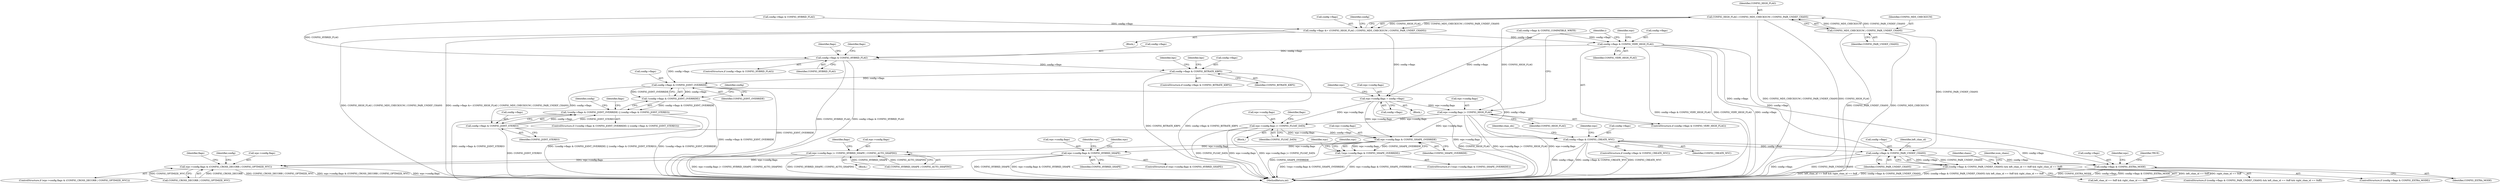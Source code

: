 digraph "0_WavPack_070ef6f138956d9ea9612e69586152339dbefe51@API" {
"1000247" [label="(Call,CONFIG_HIGH_FLAG | CONFIG_MD5_CHECKSUM | CONFIG_PAIR_UNDEF_CHANS)"];
"1000249" [label="(Call,CONFIG_MD5_CHECKSUM | CONFIG_PAIR_UNDEF_CHANS)"];
"1000243" [label="(Call,config->flags &= (CONFIG_HIGH_FLAG | CONFIG_MD5_CHECKSUM | CONFIG_PAIR_UNDEF_CHANS))"];
"1000328" [label="(Call,wpc->config.flags = config->flags)"];
"1000352" [label="(Call,wpc->config.flags |= CONFIG_HIGH_FLAG)"];
"1000404" [label="(Call,wpc->config.flags |= CONFIG_FLOAT_DATA)"];
"1000444" [label="(Call,wpc->config.flags & CONFIG_SHAPE_OVERRIDE)"];
"1000443" [label="(Call,!(wpc->config.flags & CONFIG_SHAPE_OVERRIDE))"];
"1000452" [label="(Call,wpc->config.flags |= CONFIG_HYBRID_SHAPE | CONFIG_AUTO_SHAPING)"];
"1000491" [label="(Call,wpc->config.flags & (CONFIG_CROSS_DECORR | CONFIG_OPTIMIZE_WVC))"];
"1000468" [label="(Call,wpc->config.flags & CONFIG_HYBRID_SHAPE)"];
"1000347" [label="(Call,config->flags & CONFIG_VERY_HIGH_FLAG)"];
"1000429" [label="(Call,config->flags & CONFIG_HYBRID_FLAG)"];
"1000504" [label="(Call,config->flags & CONFIG_BITRATE_KBPS)"];
"1000561" [label="(Call,config->flags & CONFIG_JOINT_OVERRIDE)"];
"1000560" [label="(Call,!(config->flags & CONFIG_JOINT_OVERRIDE))"];
"1000559" [label="(Call,!(config->flags & CONFIG_JOINT_OVERRIDE) || (config->flags & CONFIG_JOINT_STEREO))"];
"1000566" [label="(Call,config->flags & CONFIG_JOINT_STEREO)"];
"1000575" [label="(Call,config->flags & CONFIG_CREATE_WVC)"];
"1000824" [label="(Call,config->flags & CONFIG_PAIR_UNDEF_CHANS)"];
"1000823" [label="(Call,(config->flags & CONFIG_PAIR_UNDEF_CHANS) && left_chan_id == 0xff && right_chan_id == 0xff)"];
"1000968" [label="(Call,config->flags & CONFIG_EXTRA_MODE)"];
"1000574" [label="(ControlStructure,if (config->flags & CONFIG_CREATE_WVC))"];
"1000430" [label="(Call,config->flags)"];
"1000433" [label="(Identifier,CONFIG_HYBRID_FLAG)"];
"1000445" [label="(Call,wpc->config.flags)"];
"1000168" [label="(Block,)"];
"1000831" [label="(Identifier,left_chan_id)"];
"1000143" [label="(Call,config->flags & CONFIG_COMPATIBLE_WRITE)"];
"1000467" [label="(ControlStructure,if (wpc->config.flags & CONFIG_HYBRID_SHAPE))"];
"1000505" [label="(Call,config->flags)"];
"1000340" [label="(Identifier,wpc)"];
"1000969" [label="(Call,config->flags)"];
"1000404" [label="(Call,wpc->config.flags |= CONFIG_FLOAT_DATA)"];
"1000410" [label="(Identifier,CONFIG_FLOAT_DATA)"];
"1000562" [label="(Call,config->flags)"];
"1000244" [label="(Call,config->flags)"];
"1000230" [label="(Call,config->flags & CONFIG_HYBRID_FLAG)"];
"1000351" [label="(Identifier,CONFIG_VERY_HIGH_FLAG)"];
"1000582" [label="(Identifier,wpc)"];
"1000560" [label="(Call,!(config->flags & CONFIG_JOINT_OVERRIDE))"];
"1000823" [label="(Call,(config->flags & CONFIG_PAIR_UNDEF_CHANS) && left_chan_id == 0xff && right_chan_id == 0xff)"];
"1000829" [label="(Call,left_chan_id == 0xff && right_chan_id == 0xff)"];
"1000334" [label="(Call,config->flags)"];
"1000556" [label="(Identifier,flags)"];
"1000576" [label="(Call,config->flags)"];
"1000837" [label="(Identifier,chans)"];
"1000348" [label="(Call,config->flags)"];
"1000491" [label="(Call,wpc->config.flags & (CONFIG_CROSS_DECORR | CONFIG_OPTIMIZE_WVC))"];
"1000579" [label="(Identifier,CONFIG_CREATE_WVC)"];
"1000976" [label="(Identifier,wpc)"];
"1000566" [label="(Call,config->flags & CONFIG_JOINT_STEREO)"];
"1000506" [label="(Identifier,config)"];
"1000497" [label="(Call,CONFIG_CROSS_DECORR | CONFIG_OPTIMIZE_WVC)"];
"1000106" [label="(Block,)"];
"1000570" [label="(Identifier,CONFIG_JOINT_STEREO)"];
"1000504" [label="(Call,config->flags & CONFIG_BITRATE_KBPS)"];
"1000462" [label="(Identifier,flags)"];
"1000474" [label="(Identifier,CONFIG_HYBRID_SHAPE)"];
"1000468" [label="(Call,wpc->config.flags & CONFIG_HYBRID_SHAPE)"];
"1000247" [label="(Call,CONFIG_HIGH_FLAG | CONFIG_MD5_CHECKSUM | CONFIG_PAIR_UNDEF_CHANS)"];
"1000250" [label="(Identifier,CONFIG_MD5_CHECKSUM)"];
"1000825" [label="(Call,config->flags)"];
"1000394" [label="(Block,)"];
"1000455" [label="(Identifier,wpc)"];
"1000248" [label="(Identifier,CONFIG_HIGH_FLAG)"];
"1000458" [label="(Call,CONFIG_HYBRID_SHAPE | CONFIG_AUTO_SHAPING)"];
"1000452" [label="(Call,wpc->config.flags |= CONFIG_HYBRID_SHAPE | CONFIG_AUTO_SHAPING)"];
"1000450" [label="(Identifier,CONFIG_SHAPE_OVERRIDE)"];
"1000352" [label="(Call,wpc->config.flags |= CONFIG_HIGH_FLAG)"];
"1000353" [label="(Call,wpc->config.flags)"];
"1000346" [label="(ControlStructure,if (config->flags & CONFIG_VERY_HIGH_FLAG))"];
"1000243" [label="(Call,config->flags &= (CONFIG_HIGH_FLAG | CONFIG_MD5_CHECKSUM | CONFIG_PAIR_UNDEF_CHANS))"];
"1000972" [label="(Identifier,CONFIG_EXTRA_MODE)"];
"1000451" [label="(Block,)"];
"1000988" [label="(Identifier,TRUE)"];
"1000453" [label="(Call,wpc->config.flags)"];
"1000822" [label="(ControlStructure,if ((config->flags & CONFIG_PAIR_UNDEF_CHANS) && left_chan_id == 0xff && right_chan_id == 0xff))"];
"1000559" [label="(Call,!(config->flags & CONFIG_JOINT_OVERRIDE) || (config->flags & CONFIG_JOINT_STEREO))"];
"1000412" [label="(Identifier,flags)"];
"1000444" [label="(Call,wpc->config.flags & CONFIG_SHAPE_OVERRIDE)"];
"1000511" [label="(Identifier,bps)"];
"1000543" [label="(Identifier,bps)"];
"1000577" [label="(Identifier,config)"];
"1000347" [label="(Call,config->flags & CONFIG_VERY_HIGH_FLAG)"];
"1000508" [label="(Identifier,CONFIG_BITRATE_KBPS)"];
"1000479" [label="(Identifier,wpc)"];
"1000968" [label="(Call,config->flags & CONFIG_EXTRA_MODE)"];
"1000568" [label="(Identifier,config)"];
"1000503" [label="(ControlStructure,if (config->flags & CONFIG_BITRATE_KBPS))"];
"1000586" [label="(Identifier,chan_ids)"];
"1000429" [label="(Call,config->flags & CONFIG_HYBRID_FLAG)"];
"1000471" [label="(Identifier,wpc)"];
"1000575" [label="(Call,config->flags & CONFIG_CREATE_WVC)"];
"1000254" [label="(Identifier,config)"];
"1000361" [label="(Identifier,i)"];
"1000840" [label="(Identifier,num_chans)"];
"1000249" [label="(Call,CONFIG_MD5_CHECKSUM | CONFIG_PAIR_UNDEF_CHANS)"];
"1000442" [label="(ControlStructure,if (!(wpc->config.flags & CONFIG_SHAPE_OVERRIDE)))"];
"1000572" [label="(Identifier,flags)"];
"1000492" [label="(Call,wpc->config.flags)"];
"1000561" [label="(Call,config->flags & CONFIG_JOINT_OVERRIDE)"];
"1000251" [label="(Identifier,CONFIG_PAIR_UNDEF_CHANS)"];
"1000967" [label="(ControlStructure,if (config->flags & CONFIG_EXTRA_MODE))"];
"1000443" [label="(Call,!(wpc->config.flags & CONFIG_SHAPE_OVERRIDE))"];
"1000358" [label="(Identifier,CONFIG_HIGH_FLAG)"];
"1000329" [label="(Call,wpc->config.flags)"];
"1000405" [label="(Call,wpc->config.flags)"];
"1000436" [label="(Identifier,flags)"];
"1000490" [label="(ControlStructure,if (wpc->config.flags & (CONFIG_CROSS_DECORR | CONFIG_OPTIMIZE_WVC)))"];
"1000989" [label="(MethodReturn,int)"];
"1000565" [label="(Identifier,CONFIG_JOINT_OVERRIDE)"];
"1000828" [label="(Identifier,CONFIG_PAIR_UNDEF_CHANS)"];
"1000328" [label="(Call,wpc->config.flags = config->flags)"];
"1000355" [label="(Identifier,wpc)"];
"1000428" [label="(ControlStructure,if (config->flags & CONFIG_HYBRID_FLAG))"];
"1000469" [label="(Call,wpc->config.flags)"];
"1000558" [label="(ControlStructure,if (!(config->flags & CONFIG_JOINT_OVERRIDE) || (config->flags & CONFIG_JOINT_STEREO)))"];
"1000501" [label="(Identifier,flags)"];
"1000824" [label="(Call,config->flags & CONFIG_PAIR_UNDEF_CHANS)"];
"1000494" [label="(Identifier,wpc)"];
"1000567" [label="(Call,config->flags)"];
"1000247" -> "1000243"  [label="AST: "];
"1000247" -> "1000249"  [label="CFG: "];
"1000248" -> "1000247"  [label="AST: "];
"1000249" -> "1000247"  [label="AST: "];
"1000243" -> "1000247"  [label="CFG: "];
"1000247" -> "1000989"  [label="DDG: CONFIG_HIGH_FLAG"];
"1000247" -> "1000989"  [label="DDG: CONFIG_MD5_CHECKSUM | CONFIG_PAIR_UNDEF_CHANS"];
"1000247" -> "1000243"  [label="DDG: CONFIG_HIGH_FLAG"];
"1000247" -> "1000243"  [label="DDG: CONFIG_MD5_CHECKSUM | CONFIG_PAIR_UNDEF_CHANS"];
"1000249" -> "1000247"  [label="DDG: CONFIG_MD5_CHECKSUM"];
"1000249" -> "1000247"  [label="DDG: CONFIG_PAIR_UNDEF_CHANS"];
"1000247" -> "1000352"  [label="DDG: CONFIG_HIGH_FLAG"];
"1000249" -> "1000251"  [label="CFG: "];
"1000250" -> "1000249"  [label="AST: "];
"1000251" -> "1000249"  [label="AST: "];
"1000249" -> "1000989"  [label="DDG: CONFIG_PAIR_UNDEF_CHANS"];
"1000249" -> "1000989"  [label="DDG: CONFIG_MD5_CHECKSUM"];
"1000249" -> "1000824"  [label="DDG: CONFIG_PAIR_UNDEF_CHANS"];
"1000243" -> "1000168"  [label="AST: "];
"1000244" -> "1000243"  [label="AST: "];
"1000254" -> "1000243"  [label="CFG: "];
"1000243" -> "1000989"  [label="DDG: config->flags &= (CONFIG_HIGH_FLAG | CONFIG_MD5_CHECKSUM | CONFIG_PAIR_UNDEF_CHANS)"];
"1000243" -> "1000989"  [label="DDG: CONFIG_HIGH_FLAG | CONFIG_MD5_CHECKSUM | CONFIG_PAIR_UNDEF_CHANS"];
"1000230" -> "1000243"  [label="DDG: config->flags"];
"1000243" -> "1000328"  [label="DDG: config->flags"];
"1000243" -> "1000347"  [label="DDG: config->flags"];
"1000328" -> "1000106"  [label="AST: "];
"1000328" -> "1000334"  [label="CFG: "];
"1000329" -> "1000328"  [label="AST: "];
"1000334" -> "1000328"  [label="AST: "];
"1000340" -> "1000328"  [label="CFG: "];
"1000328" -> "1000989"  [label="DDG: wpc->config.flags"];
"1000143" -> "1000328"  [label="DDG: config->flags"];
"1000328" -> "1000352"  [label="DDG: wpc->config.flags"];
"1000328" -> "1000404"  [label="DDG: wpc->config.flags"];
"1000328" -> "1000444"  [label="DDG: wpc->config.flags"];
"1000352" -> "1000346"  [label="AST: "];
"1000352" -> "1000358"  [label="CFG: "];
"1000353" -> "1000352"  [label="AST: "];
"1000358" -> "1000352"  [label="AST: "];
"1000361" -> "1000352"  [label="CFG: "];
"1000352" -> "1000989"  [label="DDG: wpc->config.flags"];
"1000352" -> "1000989"  [label="DDG: CONFIG_HIGH_FLAG"];
"1000352" -> "1000989"  [label="DDG: wpc->config.flags |= CONFIG_HIGH_FLAG"];
"1000352" -> "1000404"  [label="DDG: wpc->config.flags"];
"1000352" -> "1000444"  [label="DDG: wpc->config.flags"];
"1000404" -> "1000394"  [label="AST: "];
"1000404" -> "1000410"  [label="CFG: "];
"1000405" -> "1000404"  [label="AST: "];
"1000410" -> "1000404"  [label="AST: "];
"1000412" -> "1000404"  [label="CFG: "];
"1000404" -> "1000989"  [label="DDG: wpc->config.flags"];
"1000404" -> "1000989"  [label="DDG: wpc->config.flags |= CONFIG_FLOAT_DATA"];
"1000404" -> "1000989"  [label="DDG: CONFIG_FLOAT_DATA"];
"1000404" -> "1000444"  [label="DDG: wpc->config.flags"];
"1000444" -> "1000443"  [label="AST: "];
"1000444" -> "1000450"  [label="CFG: "];
"1000445" -> "1000444"  [label="AST: "];
"1000450" -> "1000444"  [label="AST: "];
"1000443" -> "1000444"  [label="CFG: "];
"1000444" -> "1000989"  [label="DDG: CONFIG_SHAPE_OVERRIDE"];
"1000444" -> "1000443"  [label="DDG: wpc->config.flags"];
"1000444" -> "1000443"  [label="DDG: CONFIG_SHAPE_OVERRIDE"];
"1000444" -> "1000452"  [label="DDG: wpc->config.flags"];
"1000444" -> "1000468"  [label="DDG: wpc->config.flags"];
"1000443" -> "1000442"  [label="AST: "];
"1000455" -> "1000443"  [label="CFG: "];
"1000471" -> "1000443"  [label="CFG: "];
"1000443" -> "1000989"  [label="DDG: !(wpc->config.flags & CONFIG_SHAPE_OVERRIDE)"];
"1000443" -> "1000989"  [label="DDG: wpc->config.flags & CONFIG_SHAPE_OVERRIDE"];
"1000452" -> "1000451"  [label="AST: "];
"1000452" -> "1000458"  [label="CFG: "];
"1000453" -> "1000452"  [label="AST: "];
"1000458" -> "1000452"  [label="AST: "];
"1000462" -> "1000452"  [label="CFG: "];
"1000452" -> "1000989"  [label="DDG: wpc->config.flags |= CONFIG_HYBRID_SHAPE | CONFIG_AUTO_SHAPING"];
"1000452" -> "1000989"  [label="DDG: CONFIG_HYBRID_SHAPE | CONFIG_AUTO_SHAPING"];
"1000458" -> "1000452"  [label="DDG: CONFIG_HYBRID_SHAPE"];
"1000458" -> "1000452"  [label="DDG: CONFIG_AUTO_SHAPING"];
"1000452" -> "1000491"  [label="DDG: wpc->config.flags"];
"1000491" -> "1000490"  [label="AST: "];
"1000491" -> "1000497"  [label="CFG: "];
"1000492" -> "1000491"  [label="AST: "];
"1000497" -> "1000491"  [label="AST: "];
"1000501" -> "1000491"  [label="CFG: "];
"1000506" -> "1000491"  [label="CFG: "];
"1000491" -> "1000989"  [label="DDG: CONFIG_CROSS_DECORR | CONFIG_OPTIMIZE_WVC"];
"1000491" -> "1000989"  [label="DDG: wpc->config.flags & (CONFIG_CROSS_DECORR | CONFIG_OPTIMIZE_WVC)"];
"1000491" -> "1000989"  [label="DDG: wpc->config.flags"];
"1000468" -> "1000491"  [label="DDG: wpc->config.flags"];
"1000497" -> "1000491"  [label="DDG: CONFIG_CROSS_DECORR"];
"1000497" -> "1000491"  [label="DDG: CONFIG_OPTIMIZE_WVC"];
"1000468" -> "1000467"  [label="AST: "];
"1000468" -> "1000474"  [label="CFG: "];
"1000469" -> "1000468"  [label="AST: "];
"1000474" -> "1000468"  [label="AST: "];
"1000479" -> "1000468"  [label="CFG: "];
"1000494" -> "1000468"  [label="CFG: "];
"1000468" -> "1000989"  [label="DDG: wpc->config.flags & CONFIG_HYBRID_SHAPE"];
"1000468" -> "1000989"  [label="DDG: CONFIG_HYBRID_SHAPE"];
"1000347" -> "1000346"  [label="AST: "];
"1000347" -> "1000351"  [label="CFG: "];
"1000348" -> "1000347"  [label="AST: "];
"1000351" -> "1000347"  [label="AST: "];
"1000355" -> "1000347"  [label="CFG: "];
"1000361" -> "1000347"  [label="CFG: "];
"1000347" -> "1000989"  [label="DDG: CONFIG_VERY_HIGH_FLAG"];
"1000347" -> "1000989"  [label="DDG: config->flags"];
"1000347" -> "1000989"  [label="DDG: config->flags & CONFIG_VERY_HIGH_FLAG"];
"1000143" -> "1000347"  [label="DDG: config->flags"];
"1000347" -> "1000429"  [label="DDG: config->flags"];
"1000347" -> "1000824"  [label="DDG: config->flags"];
"1000347" -> "1000968"  [label="DDG: config->flags"];
"1000429" -> "1000428"  [label="AST: "];
"1000429" -> "1000433"  [label="CFG: "];
"1000430" -> "1000429"  [label="AST: "];
"1000433" -> "1000429"  [label="AST: "];
"1000436" -> "1000429"  [label="CFG: "];
"1000556" -> "1000429"  [label="CFG: "];
"1000429" -> "1000989"  [label="DDG: CONFIG_HYBRID_FLAG"];
"1000429" -> "1000989"  [label="DDG: config->flags & CONFIG_HYBRID_FLAG"];
"1000230" -> "1000429"  [label="DDG: CONFIG_HYBRID_FLAG"];
"1000429" -> "1000504"  [label="DDG: config->flags"];
"1000429" -> "1000561"  [label="DDG: config->flags"];
"1000504" -> "1000503"  [label="AST: "];
"1000504" -> "1000508"  [label="CFG: "];
"1000505" -> "1000504"  [label="AST: "];
"1000508" -> "1000504"  [label="AST: "];
"1000511" -> "1000504"  [label="CFG: "];
"1000543" -> "1000504"  [label="CFG: "];
"1000504" -> "1000989"  [label="DDG: config->flags & CONFIG_BITRATE_KBPS"];
"1000504" -> "1000989"  [label="DDG: CONFIG_BITRATE_KBPS"];
"1000504" -> "1000561"  [label="DDG: config->flags"];
"1000561" -> "1000560"  [label="AST: "];
"1000561" -> "1000565"  [label="CFG: "];
"1000562" -> "1000561"  [label="AST: "];
"1000565" -> "1000561"  [label="AST: "];
"1000560" -> "1000561"  [label="CFG: "];
"1000561" -> "1000989"  [label="DDG: CONFIG_JOINT_OVERRIDE"];
"1000561" -> "1000560"  [label="DDG: config->flags"];
"1000561" -> "1000560"  [label="DDG: CONFIG_JOINT_OVERRIDE"];
"1000561" -> "1000566"  [label="DDG: config->flags"];
"1000561" -> "1000575"  [label="DDG: config->flags"];
"1000560" -> "1000559"  [label="AST: "];
"1000568" -> "1000560"  [label="CFG: "];
"1000559" -> "1000560"  [label="CFG: "];
"1000560" -> "1000989"  [label="DDG: config->flags & CONFIG_JOINT_OVERRIDE"];
"1000560" -> "1000559"  [label="DDG: config->flags & CONFIG_JOINT_OVERRIDE"];
"1000559" -> "1000558"  [label="AST: "];
"1000559" -> "1000566"  [label="CFG: "];
"1000566" -> "1000559"  [label="AST: "];
"1000572" -> "1000559"  [label="CFG: "];
"1000577" -> "1000559"  [label="CFG: "];
"1000559" -> "1000989"  [label="DDG: !(config->flags & CONFIG_JOINT_OVERRIDE)"];
"1000559" -> "1000989"  [label="DDG: config->flags & CONFIG_JOINT_STEREO"];
"1000559" -> "1000989"  [label="DDG: !(config->flags & CONFIG_JOINT_OVERRIDE) || (config->flags & CONFIG_JOINT_STEREO)"];
"1000566" -> "1000559"  [label="DDG: config->flags"];
"1000566" -> "1000559"  [label="DDG: CONFIG_JOINT_STEREO"];
"1000566" -> "1000570"  [label="CFG: "];
"1000567" -> "1000566"  [label="AST: "];
"1000570" -> "1000566"  [label="AST: "];
"1000566" -> "1000989"  [label="DDG: CONFIG_JOINT_STEREO"];
"1000566" -> "1000575"  [label="DDG: config->flags"];
"1000575" -> "1000574"  [label="AST: "];
"1000575" -> "1000579"  [label="CFG: "];
"1000576" -> "1000575"  [label="AST: "];
"1000579" -> "1000575"  [label="AST: "];
"1000582" -> "1000575"  [label="CFG: "];
"1000586" -> "1000575"  [label="CFG: "];
"1000575" -> "1000989"  [label="DDG: config->flags & CONFIG_CREATE_WVC"];
"1000575" -> "1000989"  [label="DDG: CONFIG_CREATE_WVC"];
"1000575" -> "1000989"  [label="DDG: config->flags"];
"1000575" -> "1000824"  [label="DDG: config->flags"];
"1000575" -> "1000968"  [label="DDG: config->flags"];
"1000824" -> "1000823"  [label="AST: "];
"1000824" -> "1000828"  [label="CFG: "];
"1000825" -> "1000824"  [label="AST: "];
"1000828" -> "1000824"  [label="AST: "];
"1000831" -> "1000824"  [label="CFG: "];
"1000823" -> "1000824"  [label="CFG: "];
"1000824" -> "1000989"  [label="DDG: CONFIG_PAIR_UNDEF_CHANS"];
"1000824" -> "1000989"  [label="DDG: config->flags"];
"1000824" -> "1000823"  [label="DDG: config->flags"];
"1000824" -> "1000823"  [label="DDG: CONFIG_PAIR_UNDEF_CHANS"];
"1000824" -> "1000968"  [label="DDG: config->flags"];
"1000823" -> "1000822"  [label="AST: "];
"1000823" -> "1000829"  [label="CFG: "];
"1000829" -> "1000823"  [label="AST: "];
"1000837" -> "1000823"  [label="CFG: "];
"1000840" -> "1000823"  [label="CFG: "];
"1000823" -> "1000989"  [label="DDG: left_chan_id == 0xff && right_chan_id == 0xff"];
"1000823" -> "1000989"  [label="DDG: config->flags & CONFIG_PAIR_UNDEF_CHANS"];
"1000823" -> "1000989"  [label="DDG: (config->flags & CONFIG_PAIR_UNDEF_CHANS) && left_chan_id == 0xff && right_chan_id == 0xff"];
"1000829" -> "1000823"  [label="DDG: left_chan_id == 0xff"];
"1000829" -> "1000823"  [label="DDG: right_chan_id == 0xff"];
"1000968" -> "1000967"  [label="AST: "];
"1000968" -> "1000972"  [label="CFG: "];
"1000969" -> "1000968"  [label="AST: "];
"1000972" -> "1000968"  [label="AST: "];
"1000976" -> "1000968"  [label="CFG: "];
"1000988" -> "1000968"  [label="CFG: "];
"1000968" -> "1000989"  [label="DDG: CONFIG_EXTRA_MODE"];
"1000968" -> "1000989"  [label="DDG: config->flags"];
"1000968" -> "1000989"  [label="DDG: config->flags & CONFIG_EXTRA_MODE"];
}
